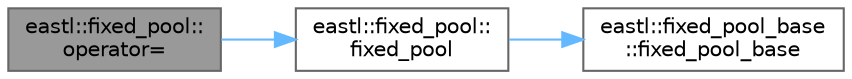 digraph "eastl::fixed_pool::operator="
{
 // LATEX_PDF_SIZE
  bgcolor="transparent";
  edge [fontname=Helvetica,fontsize=10,labelfontname=Helvetica,labelfontsize=10];
  node [fontname=Helvetica,fontsize=10,shape=box,height=0.2,width=0.4];
  rankdir="LR";
  Node1 [id="Node000001",label="eastl::fixed_pool::\loperator=",height=0.2,width=0.4,color="gray40", fillcolor="grey60", style="filled", fontcolor="black",tooltip=" "];
  Node1 -> Node2 [id="edge3_Node000001_Node000002",color="steelblue1",style="solid",tooltip=" "];
  Node2 [id="Node000002",label="eastl::fixed_pool::\lfixed_pool",height=0.2,width=0.4,color="grey40", fillcolor="white", style="filled",URL="$classeastl_1_1fixed__pool.html#a9d813d146bdebf97e3829c6cc9c2af85",tooltip=" "];
  Node2 -> Node3 [id="edge4_Node000002_Node000003",color="steelblue1",style="solid",tooltip=" "];
  Node3 [id="Node000003",label="eastl::fixed_pool_base\l::fixed_pool_base",height=0.2,width=0.4,color="grey40", fillcolor="white", style="filled",URL="$structeastl_1_1fixed__pool__base.html#a006eb1411d25facda3bc440e62009958",tooltip=" "];
}
